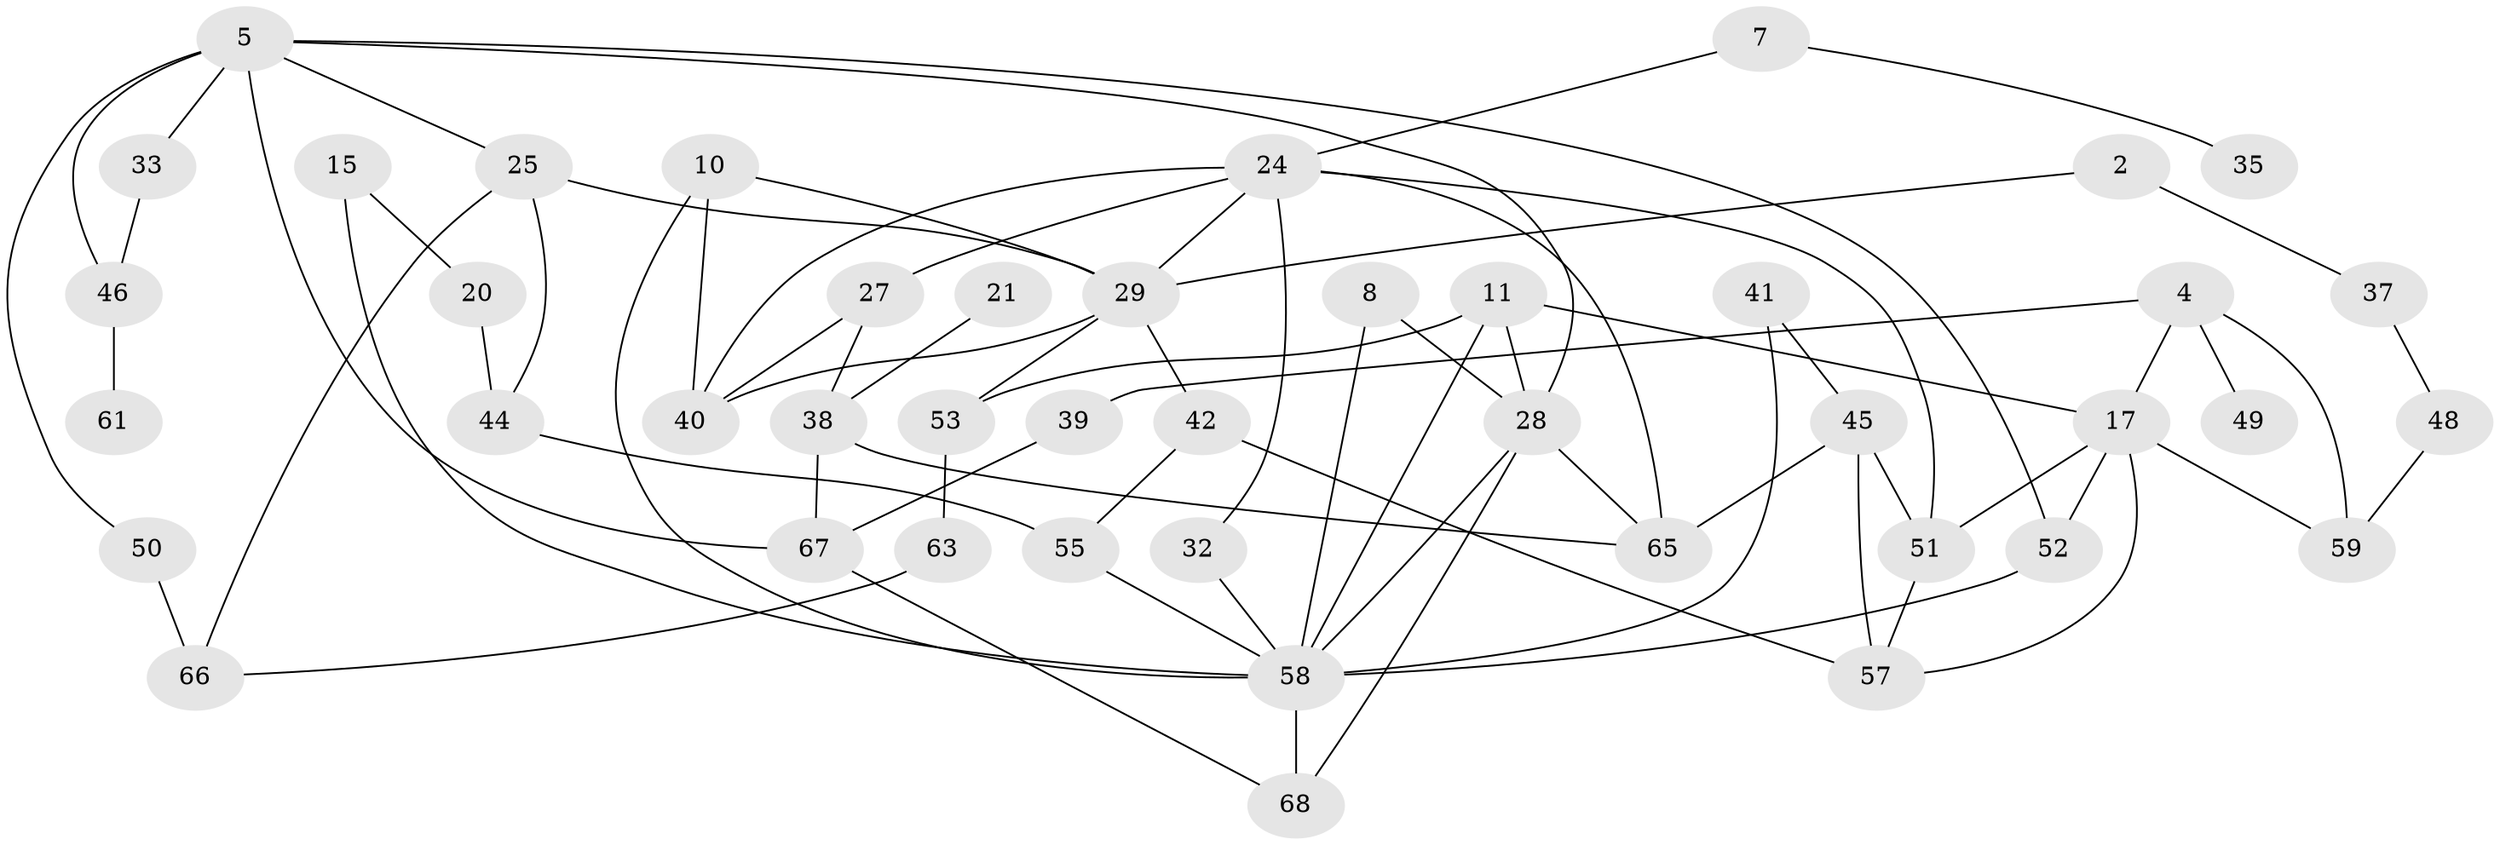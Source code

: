 // original degree distribution, {4: 0.12318840579710146, 3: 0.18115942028985507, 0: 0.15942028985507245, 6: 0.014492753623188406, 2: 0.26811594202898553, 5: 0.050724637681159424, 1: 0.2028985507246377}
// Generated by graph-tools (version 1.1) at 2025/00/03/09/25 03:00:54]
// undirected, 44 vertices, 73 edges
graph export_dot {
graph [start="1"]
  node [color=gray90,style=filled];
  2;
  4;
  5;
  7;
  8;
  10;
  11;
  15;
  17;
  20;
  21;
  24;
  25;
  27;
  28;
  29;
  32;
  33;
  35;
  37;
  38;
  39;
  40;
  41;
  42;
  44;
  45;
  46;
  48;
  49;
  50;
  51;
  52;
  53;
  55;
  57;
  58;
  59;
  61;
  63;
  65;
  66;
  67;
  68;
  2 -- 29 [weight=1.0];
  2 -- 37 [weight=1.0];
  4 -- 17 [weight=1.0];
  4 -- 39 [weight=1.0];
  4 -- 49 [weight=1.0];
  4 -- 59 [weight=1.0];
  5 -- 25 [weight=1.0];
  5 -- 28 [weight=1.0];
  5 -- 33 [weight=1.0];
  5 -- 46 [weight=1.0];
  5 -- 50 [weight=1.0];
  5 -- 52 [weight=1.0];
  5 -- 67 [weight=1.0];
  7 -- 24 [weight=1.0];
  7 -- 35 [weight=1.0];
  8 -- 28 [weight=1.0];
  8 -- 58 [weight=1.0];
  10 -- 29 [weight=1.0];
  10 -- 40 [weight=1.0];
  10 -- 58 [weight=1.0];
  11 -- 17 [weight=1.0];
  11 -- 28 [weight=1.0];
  11 -- 53 [weight=1.0];
  11 -- 58 [weight=1.0];
  15 -- 20 [weight=1.0];
  15 -- 58 [weight=2.0];
  17 -- 51 [weight=1.0];
  17 -- 52 [weight=1.0];
  17 -- 57 [weight=1.0];
  17 -- 59 [weight=1.0];
  20 -- 44 [weight=1.0];
  21 -- 38 [weight=1.0];
  24 -- 27 [weight=1.0];
  24 -- 29 [weight=1.0];
  24 -- 32 [weight=1.0];
  24 -- 40 [weight=1.0];
  24 -- 51 [weight=1.0];
  24 -- 65 [weight=1.0];
  25 -- 29 [weight=1.0];
  25 -- 44 [weight=1.0];
  25 -- 66 [weight=1.0];
  27 -- 38 [weight=1.0];
  27 -- 40 [weight=1.0];
  28 -- 58 [weight=1.0];
  28 -- 65 [weight=2.0];
  28 -- 68 [weight=1.0];
  29 -- 40 [weight=1.0];
  29 -- 42 [weight=1.0];
  29 -- 53 [weight=1.0];
  32 -- 58 [weight=1.0];
  33 -- 46 [weight=1.0];
  37 -- 48 [weight=1.0];
  38 -- 65 [weight=1.0];
  38 -- 67 [weight=1.0];
  39 -- 67 [weight=1.0];
  41 -- 45 [weight=1.0];
  41 -- 58 [weight=2.0];
  42 -- 55 [weight=1.0];
  42 -- 57 [weight=1.0];
  44 -- 55 [weight=1.0];
  45 -- 51 [weight=1.0];
  45 -- 57 [weight=1.0];
  45 -- 65 [weight=1.0];
  46 -- 61 [weight=1.0];
  48 -- 59 [weight=1.0];
  50 -- 66 [weight=2.0];
  51 -- 57 [weight=1.0];
  52 -- 58 [weight=1.0];
  53 -- 63 [weight=1.0];
  55 -- 58 [weight=1.0];
  58 -- 68 [weight=1.0];
  63 -- 66 [weight=1.0];
  67 -- 68 [weight=1.0];
}
